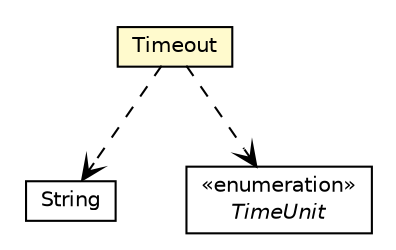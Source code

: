 #!/usr/local/bin/dot
#
# Class diagram 
# Generated by UMLGraph version R5_6-24-gf6e263 (http://www.umlgraph.org/)
#

digraph G {
	edge [fontname="Helvetica",fontsize=10,labelfontname="Helvetica",labelfontsize=10];
	node [fontname="Helvetica",fontsize=10,shape=plaintext];
	nodesep=0.25;
	ranksep=0.5;
	// babble.util.Timeout
	c1562 [label=<<table title="babble.util.Timeout" border="0" cellborder="1" cellspacing="0" cellpadding="2" port="p" bgcolor="lemonChiffon" href="./Timeout.html">
		<tr><td><table border="0" cellspacing="0" cellpadding="1">
<tr><td align="center" balign="center"> Timeout </td></tr>
		</table></td></tr>
		</table>>, URL="./Timeout.html", fontname="Helvetica", fontcolor="black", fontsize=10.0];
	// babble.util.Timeout DEPEND java.lang.String
	c1562:p -> c1566:p [taillabel="", label="", headlabel="", fontname="Helvetica", fontcolor="black", fontsize=10.0, color="black", arrowhead=open, style=dashed];
	// babble.util.Timeout DEPEND java.util.concurrent.TimeUnit
	c1562:p -> c1567:p [taillabel="", label="", headlabel="", fontname="Helvetica", fontcolor="black", fontsize=10.0, color="black", arrowhead=open, style=dashed];
	// java.lang.String
	c1566 [label=<<table title="java.lang.String" border="0" cellborder="1" cellspacing="0" cellpadding="2" port="p" href="http://java.sun.com/j2se/1.4.2/docs/api/java/lang/String.html">
		<tr><td><table border="0" cellspacing="0" cellpadding="1">
<tr><td align="center" balign="center"> String </td></tr>
		</table></td></tr>
		</table>>, URL="http://java.sun.com/j2se/1.4.2/docs/api/java/lang/String.html", fontname="Helvetica", fontcolor="black", fontsize=10.0];
	// java.util.concurrent.TimeUnit
	c1567 [label=<<table title="java.util.concurrent.TimeUnit" border="0" cellborder="1" cellspacing="0" cellpadding="2" port="p" href="http://java.sun.com/j2se/1.4.2/docs/api/java/util/concurrent/TimeUnit.html">
		<tr><td><table border="0" cellspacing="0" cellpadding="1">
<tr><td align="center" balign="center"> &#171;enumeration&#187; </td></tr>
<tr><td align="center" balign="center"><font face="Helvetica-Oblique"> TimeUnit </font></td></tr>
		</table></td></tr>
		</table>>, URL="http://java.sun.com/j2se/1.4.2/docs/api/java/util/concurrent/TimeUnit.html", fontname="Helvetica", fontcolor="black", fontsize=10.0];
}

